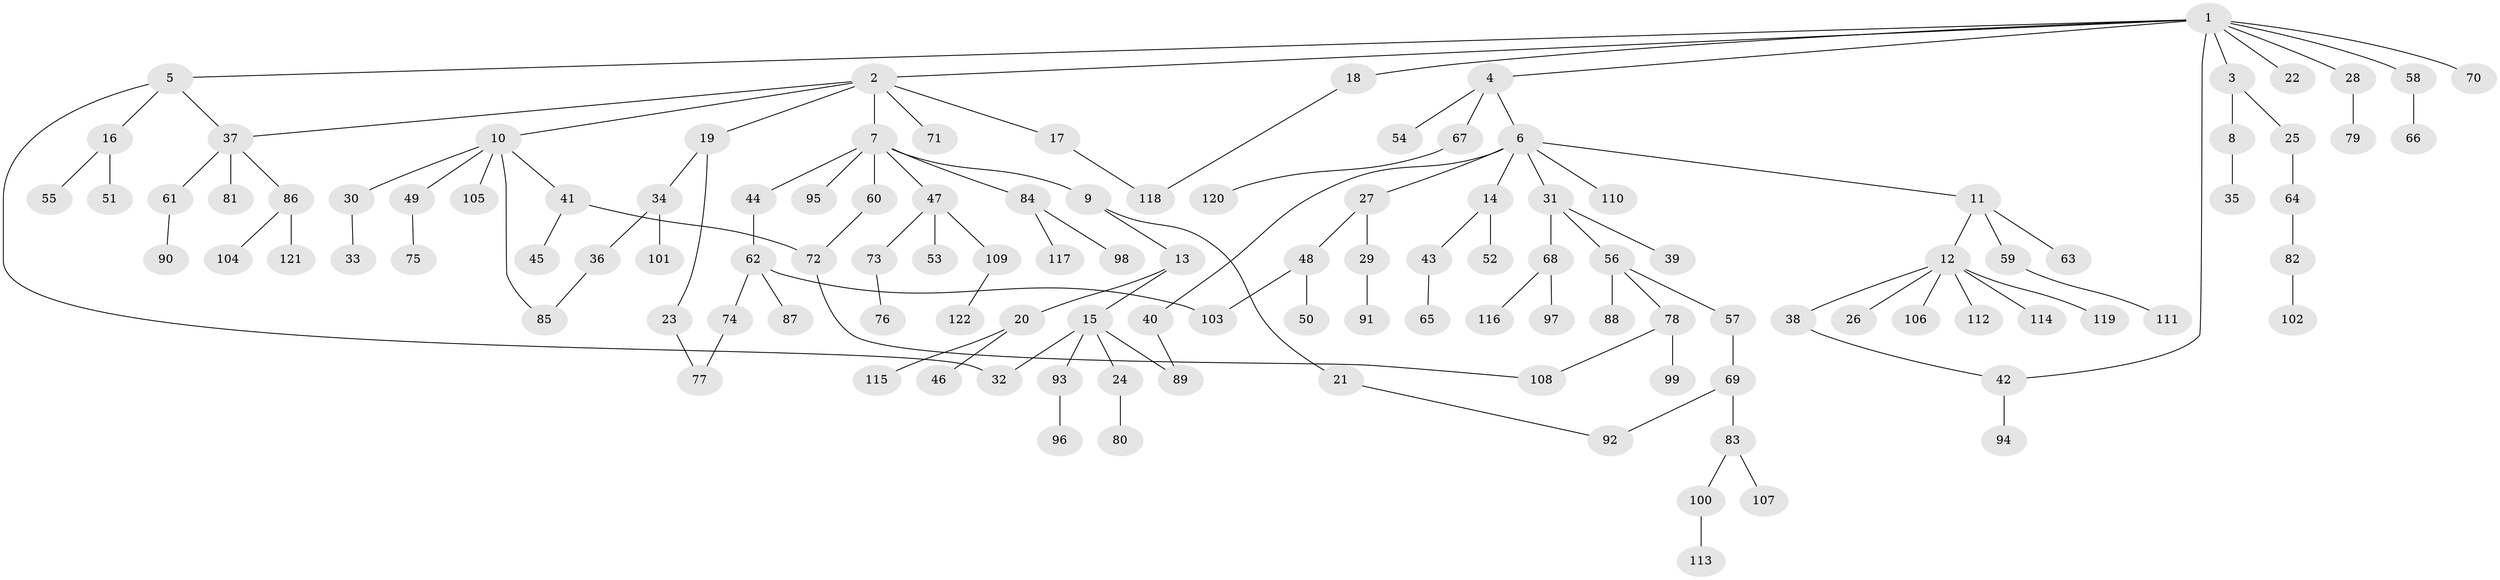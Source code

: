 // coarse degree distribution, {6: 0.08196721311475409, 3: 0.16393442622950818, 4: 0.03278688524590164, 1: 0.3770491803278688, 2: 0.3114754098360656, 8: 0.01639344262295082, 5: 0.01639344262295082}
// Generated by graph-tools (version 1.1) at 2025/36/03/04/25 23:36:10]
// undirected, 122 vertices, 132 edges
graph export_dot {
  node [color=gray90,style=filled];
  1;
  2;
  3;
  4;
  5;
  6;
  7;
  8;
  9;
  10;
  11;
  12;
  13;
  14;
  15;
  16;
  17;
  18;
  19;
  20;
  21;
  22;
  23;
  24;
  25;
  26;
  27;
  28;
  29;
  30;
  31;
  32;
  33;
  34;
  35;
  36;
  37;
  38;
  39;
  40;
  41;
  42;
  43;
  44;
  45;
  46;
  47;
  48;
  49;
  50;
  51;
  52;
  53;
  54;
  55;
  56;
  57;
  58;
  59;
  60;
  61;
  62;
  63;
  64;
  65;
  66;
  67;
  68;
  69;
  70;
  71;
  72;
  73;
  74;
  75;
  76;
  77;
  78;
  79;
  80;
  81;
  82;
  83;
  84;
  85;
  86;
  87;
  88;
  89;
  90;
  91;
  92;
  93;
  94;
  95;
  96;
  97;
  98;
  99;
  100;
  101;
  102;
  103;
  104;
  105;
  106;
  107;
  108;
  109;
  110;
  111;
  112;
  113;
  114;
  115;
  116;
  117;
  118;
  119;
  120;
  121;
  122;
  1 -- 2;
  1 -- 3;
  1 -- 4;
  1 -- 5;
  1 -- 18;
  1 -- 22;
  1 -- 28;
  1 -- 42;
  1 -- 58;
  1 -- 70;
  2 -- 7;
  2 -- 10;
  2 -- 17;
  2 -- 19;
  2 -- 71;
  2 -- 37;
  3 -- 8;
  3 -- 25;
  4 -- 6;
  4 -- 54;
  4 -- 67;
  5 -- 16;
  5 -- 37;
  5 -- 32;
  6 -- 11;
  6 -- 14;
  6 -- 27;
  6 -- 31;
  6 -- 40;
  6 -- 110;
  7 -- 9;
  7 -- 44;
  7 -- 47;
  7 -- 60;
  7 -- 84;
  7 -- 95;
  8 -- 35;
  9 -- 13;
  9 -- 21;
  10 -- 30;
  10 -- 41;
  10 -- 49;
  10 -- 85;
  10 -- 105;
  11 -- 12;
  11 -- 59;
  11 -- 63;
  12 -- 26;
  12 -- 38;
  12 -- 106;
  12 -- 112;
  12 -- 114;
  12 -- 119;
  13 -- 15;
  13 -- 20;
  14 -- 43;
  14 -- 52;
  15 -- 24;
  15 -- 32;
  15 -- 93;
  15 -- 89;
  16 -- 51;
  16 -- 55;
  17 -- 118;
  18 -- 118;
  19 -- 23;
  19 -- 34;
  20 -- 46;
  20 -- 115;
  21 -- 92;
  23 -- 77;
  24 -- 80;
  25 -- 64;
  27 -- 29;
  27 -- 48;
  28 -- 79;
  29 -- 91;
  30 -- 33;
  31 -- 39;
  31 -- 56;
  31 -- 68;
  34 -- 36;
  34 -- 101;
  36 -- 85;
  37 -- 61;
  37 -- 81;
  37 -- 86;
  38 -- 42;
  40 -- 89;
  41 -- 45;
  41 -- 72;
  42 -- 94;
  43 -- 65;
  44 -- 62;
  47 -- 53;
  47 -- 73;
  47 -- 109;
  48 -- 50;
  48 -- 103;
  49 -- 75;
  56 -- 57;
  56 -- 78;
  56 -- 88;
  57 -- 69;
  58 -- 66;
  59 -- 111;
  60 -- 72;
  61 -- 90;
  62 -- 74;
  62 -- 87;
  62 -- 103;
  64 -- 82;
  67 -- 120;
  68 -- 97;
  68 -- 116;
  69 -- 83;
  69 -- 92;
  72 -- 108;
  73 -- 76;
  74 -- 77;
  78 -- 99;
  78 -- 108;
  82 -- 102;
  83 -- 100;
  83 -- 107;
  84 -- 98;
  84 -- 117;
  86 -- 104;
  86 -- 121;
  93 -- 96;
  100 -- 113;
  109 -- 122;
}
